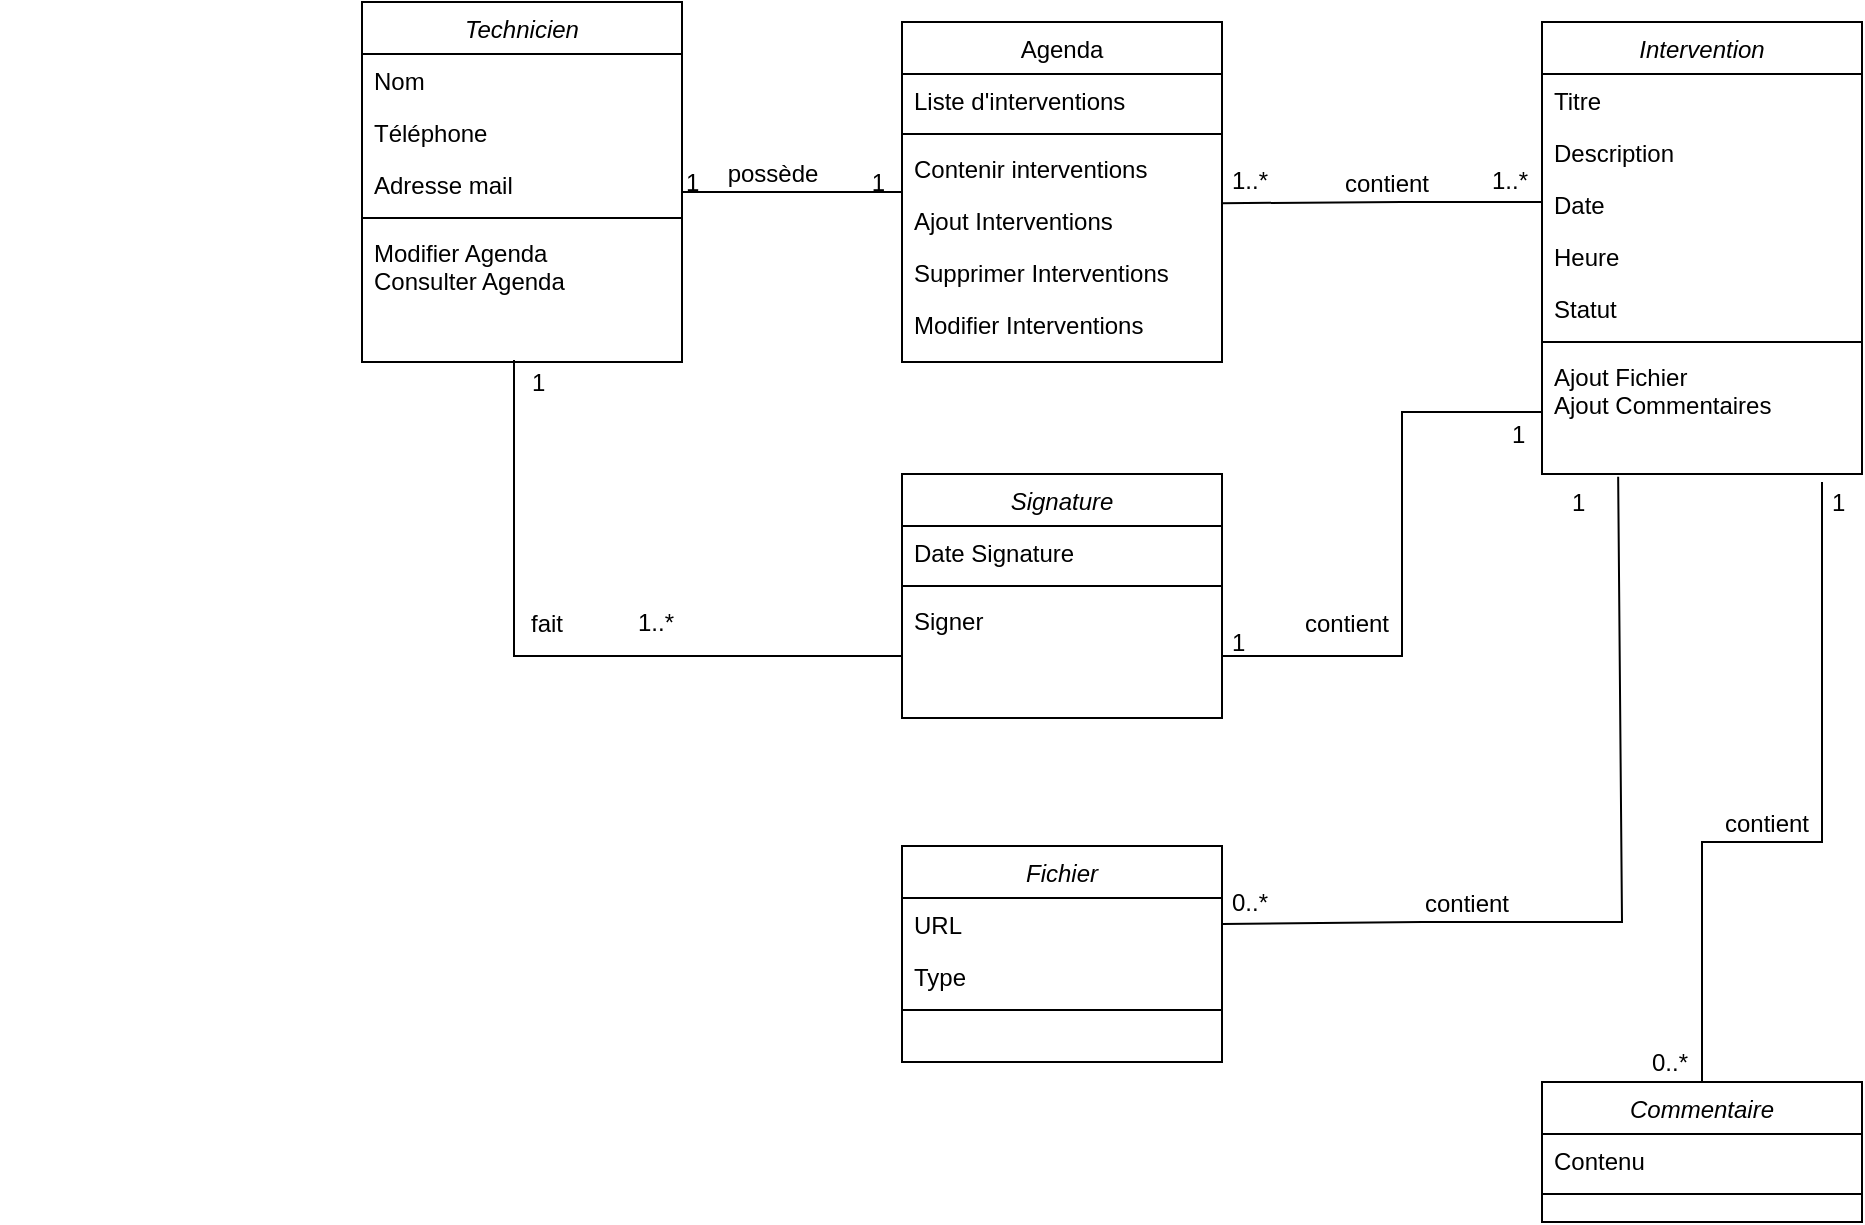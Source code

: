 <mxfile version="24.7.14">
  <diagram id="C5RBs43oDa-KdzZeNtuy" name="Page-1">
    <mxGraphModel grid="1" page="1" gridSize="10" guides="1" tooltips="1" connect="1" arrows="1" fold="1" pageScale="1" pageWidth="827" pageHeight="1169" math="0" shadow="0">
      <root>
        <mxCell id="WIyWlLk6GJQsqaUBKTNV-0" />
        <mxCell id="WIyWlLk6GJQsqaUBKTNV-1" parent="WIyWlLk6GJQsqaUBKTNV-0" />
        <mxCell id="zkfFHV4jXpPFQw0GAbJ--0" value="Technicien" style="swimlane;fontStyle=2;align=center;verticalAlign=top;childLayout=stackLayout;horizontal=1;startSize=26;horizontalStack=0;resizeParent=1;resizeLast=0;collapsible=1;marginBottom=0;rounded=0;shadow=0;strokeWidth=1;" vertex="1" parent="WIyWlLk6GJQsqaUBKTNV-1">
          <mxGeometry x="-700" y="280" width="160" height="180" as="geometry">
            <mxRectangle x="230" y="140" width="160" height="26" as="alternateBounds" />
          </mxGeometry>
        </mxCell>
        <mxCell id="zkfFHV4jXpPFQw0GAbJ--1" value="Nom" style="text;align=left;verticalAlign=top;spacingLeft=4;spacingRight=4;overflow=hidden;rotatable=0;points=[[0,0.5],[1,0.5]];portConstraint=eastwest;" vertex="1" parent="zkfFHV4jXpPFQw0GAbJ--0">
          <mxGeometry y="26" width="160" height="26" as="geometry" />
        </mxCell>
        <mxCell id="zkfFHV4jXpPFQw0GAbJ--2" value="Téléphone" style="text;align=left;verticalAlign=top;spacingLeft=4;spacingRight=4;overflow=hidden;rotatable=0;points=[[0,0.5],[1,0.5]];portConstraint=eastwest;rounded=0;shadow=0;html=0;" vertex="1" parent="zkfFHV4jXpPFQw0GAbJ--0">
          <mxGeometry y="52" width="160" height="26" as="geometry" />
        </mxCell>
        <mxCell id="zkfFHV4jXpPFQw0GAbJ--3" value="Adresse mail" style="text;align=left;verticalAlign=top;spacingLeft=4;spacingRight=4;overflow=hidden;rotatable=0;points=[[0,0.5],[1,0.5]];portConstraint=eastwest;rounded=0;shadow=0;html=0;" vertex="1" parent="zkfFHV4jXpPFQw0GAbJ--0">
          <mxGeometry y="78" width="160" height="26" as="geometry" />
        </mxCell>
        <mxCell id="zkfFHV4jXpPFQw0GAbJ--4" value="" style="line;html=1;strokeWidth=1;align=left;verticalAlign=middle;spacingTop=-1;spacingLeft=3;spacingRight=3;rotatable=0;labelPosition=right;points=[];portConstraint=eastwest;" vertex="1" parent="zkfFHV4jXpPFQw0GAbJ--0">
          <mxGeometry y="104" width="160" height="8" as="geometry" />
        </mxCell>
        <mxCell id="zkfFHV4jXpPFQw0GAbJ--5" value="Modifier Agenda&#xa;Consulter Agenda" style="text;align=left;verticalAlign=top;spacingLeft=4;spacingRight=4;overflow=hidden;rotatable=0;points=[[0,0.5],[1,0.5]];portConstraint=eastwest;" vertex="1" parent="zkfFHV4jXpPFQw0GAbJ--0">
          <mxGeometry y="112" width="160" height="68" as="geometry" />
        </mxCell>
        <mxCell id="zkfFHV4jXpPFQw0GAbJ--17" value="Agenda" style="swimlane;fontStyle=0;align=center;verticalAlign=top;childLayout=stackLayout;horizontal=1;startSize=26;horizontalStack=0;resizeParent=1;resizeLast=0;collapsible=1;marginBottom=0;rounded=0;shadow=0;strokeWidth=1;" vertex="1" parent="WIyWlLk6GJQsqaUBKTNV-1">
          <mxGeometry x="-430" y="290" width="160" height="170" as="geometry">
            <mxRectangle x="550" y="140" width="160" height="26" as="alternateBounds" />
          </mxGeometry>
        </mxCell>
        <mxCell id="zkfFHV4jXpPFQw0GAbJ--18" value="Liste d&#39;interventions" style="text;align=left;verticalAlign=top;spacingLeft=4;spacingRight=4;overflow=hidden;rotatable=0;points=[[0,0.5],[1,0.5]];portConstraint=eastwest;" vertex="1" parent="zkfFHV4jXpPFQw0GAbJ--17">
          <mxGeometry y="26" width="160" height="26" as="geometry" />
        </mxCell>
        <mxCell id="zkfFHV4jXpPFQw0GAbJ--23" value="" style="line;html=1;strokeWidth=1;align=left;verticalAlign=middle;spacingTop=-1;spacingLeft=3;spacingRight=3;rotatable=0;labelPosition=right;points=[];portConstraint=eastwest;" vertex="1" parent="zkfFHV4jXpPFQw0GAbJ--17">
          <mxGeometry y="52" width="160" height="8" as="geometry" />
        </mxCell>
        <mxCell id="zkfFHV4jXpPFQw0GAbJ--24" value="Contenir interventions" style="text;align=left;verticalAlign=top;spacingLeft=4;spacingRight=4;overflow=hidden;rotatable=0;points=[[0,0.5],[1,0.5]];portConstraint=eastwest;" vertex="1" parent="zkfFHV4jXpPFQw0GAbJ--17">
          <mxGeometry y="60" width="160" height="26" as="geometry" />
        </mxCell>
        <mxCell id="tYXcIxNK_4_2sW7x9YC5-11" value="Ajout Interventions" style="text;align=left;verticalAlign=top;spacingLeft=4;spacingRight=4;overflow=hidden;rotatable=0;points=[[0,0.5],[1,0.5]];portConstraint=eastwest;" vertex="1" parent="zkfFHV4jXpPFQw0GAbJ--17">
          <mxGeometry y="86" width="160" height="26" as="geometry" />
        </mxCell>
        <mxCell id="tYXcIxNK_4_2sW7x9YC5-12" value="Supprimer Interventions" style="text;align=left;verticalAlign=top;spacingLeft=4;spacingRight=4;overflow=hidden;rotatable=0;points=[[0,0.5],[1,0.5]];portConstraint=eastwest;" vertex="1" parent="zkfFHV4jXpPFQw0GAbJ--17">
          <mxGeometry y="112" width="160" height="26" as="geometry" />
        </mxCell>
        <mxCell id="tYXcIxNK_4_2sW7x9YC5-13" value="Modifier Interventions" style="text;align=left;verticalAlign=top;spacingLeft=4;spacingRight=4;overflow=hidden;rotatable=0;points=[[0,0.5],[1,0.5]];portConstraint=eastwest;" vertex="1" parent="zkfFHV4jXpPFQw0GAbJ--17">
          <mxGeometry y="138" width="160" height="26" as="geometry" />
        </mxCell>
        <mxCell id="zkfFHV4jXpPFQw0GAbJ--26" value="" style="endArrow=none;shadow=0;strokeWidth=1;rounded=0;curved=0;endFill=0;edgeStyle=elbowEdgeStyle;elbow=vertical;strokeColor=default;" edge="1" parent="WIyWlLk6GJQsqaUBKTNV-1" source="zkfFHV4jXpPFQw0GAbJ--0" target="zkfFHV4jXpPFQw0GAbJ--17">
          <mxGeometry x="0.5" y="41" relative="1" as="geometry">
            <mxPoint x="-370" y="372" as="sourcePoint" />
            <mxPoint x="-210" y="372" as="targetPoint" />
            <mxPoint x="-40" y="32" as="offset" />
          </mxGeometry>
        </mxCell>
        <mxCell id="zkfFHV4jXpPFQw0GAbJ--27" value="1" style="resizable=0;align=left;verticalAlign=bottom;labelBackgroundColor=none;fontSize=12;" connectable="0" vertex="1" parent="zkfFHV4jXpPFQw0GAbJ--26">
          <mxGeometry x="-1" relative="1" as="geometry">
            <mxPoint y="4" as="offset" />
          </mxGeometry>
        </mxCell>
        <mxCell id="zkfFHV4jXpPFQw0GAbJ--28" value="1" style="resizable=0;align=right;verticalAlign=bottom;labelBackgroundColor=none;fontSize=12;" connectable="0" vertex="1" parent="zkfFHV4jXpPFQw0GAbJ--26">
          <mxGeometry x="1" relative="1" as="geometry">
            <mxPoint x="-7" y="4" as="offset" />
          </mxGeometry>
        </mxCell>
        <mxCell id="zkfFHV4jXpPFQw0GAbJ--29" value="possède" style="text;html=1;resizable=0;points=[];;align=center;verticalAlign=middle;labelBackgroundColor=none;rounded=0;shadow=0;strokeWidth=1;fontSize=12;" connectable="0" vertex="1" parent="zkfFHV4jXpPFQw0GAbJ--26">
          <mxGeometry x="0.5" y="49" relative="1" as="geometry">
            <mxPoint x="-38" y="40" as="offset" />
          </mxGeometry>
        </mxCell>
        <mxCell id="tYXcIxNK_4_2sW7x9YC5-0" value="" style="endArrow=none;html=1;rounded=0;exitX=0.998;exitY=1.177;exitDx=0;exitDy=0;exitPerimeter=0;endFill=0;" edge="1" parent="WIyWlLk6GJQsqaUBKTNV-1" source="zkfFHV4jXpPFQw0GAbJ--24">
          <mxGeometry width="50" height="50" relative="1" as="geometry">
            <mxPoint x="-240" y="370" as="sourcePoint" />
            <mxPoint x="-110" y="380" as="targetPoint" />
            <Array as="points">
              <mxPoint x="-180" y="380" />
            </Array>
          </mxGeometry>
        </mxCell>
        <mxCell id="tYXcIxNK_4_2sW7x9YC5-1" value="Intervention" style="swimlane;fontStyle=2;align=center;verticalAlign=top;childLayout=stackLayout;horizontal=1;startSize=26;horizontalStack=0;resizeParent=1;resizeLast=0;collapsible=1;marginBottom=0;rounded=0;shadow=0;strokeWidth=1;" vertex="1" parent="WIyWlLk6GJQsqaUBKTNV-1">
          <mxGeometry x="-110" y="290" width="160" height="226" as="geometry">
            <mxRectangle x="230" y="140" width="160" height="26" as="alternateBounds" />
          </mxGeometry>
        </mxCell>
        <mxCell id="tYXcIxNK_4_2sW7x9YC5-2" value="Titre" style="text;align=left;verticalAlign=top;spacingLeft=4;spacingRight=4;overflow=hidden;rotatable=0;points=[[0,0.5],[1,0.5]];portConstraint=eastwest;" vertex="1" parent="tYXcIxNK_4_2sW7x9YC5-1">
          <mxGeometry y="26" width="160" height="26" as="geometry" />
        </mxCell>
        <mxCell id="tYXcIxNK_4_2sW7x9YC5-14" value="Description" style="text;align=left;verticalAlign=top;spacingLeft=4;spacingRight=4;overflow=hidden;rotatable=0;points=[[0,0.5],[1,0.5]];portConstraint=eastwest;" vertex="1" parent="tYXcIxNK_4_2sW7x9YC5-1">
          <mxGeometry y="52" width="160" height="26" as="geometry" />
        </mxCell>
        <mxCell id="tYXcIxNK_4_2sW7x9YC5-3" value="Date" style="text;align=left;verticalAlign=top;spacingLeft=4;spacingRight=4;overflow=hidden;rotatable=0;points=[[0,0.5],[1,0.5]];portConstraint=eastwest;rounded=0;shadow=0;html=0;" vertex="1" parent="tYXcIxNK_4_2sW7x9YC5-1">
          <mxGeometry y="78" width="160" height="26" as="geometry" />
        </mxCell>
        <mxCell id="tYXcIxNK_4_2sW7x9YC5-10" value="Heure" style="text;align=left;verticalAlign=top;spacingLeft=4;spacingRight=4;overflow=hidden;rotatable=0;points=[[0,0.5],[1,0.5]];portConstraint=eastwest;rounded=0;shadow=0;html=0;" vertex="1" parent="tYXcIxNK_4_2sW7x9YC5-1">
          <mxGeometry y="104" width="160" height="26" as="geometry" />
        </mxCell>
        <mxCell id="tYXcIxNK_4_2sW7x9YC5-4" value="Statut" style="text;align=left;verticalAlign=top;spacingLeft=4;spacingRight=4;overflow=hidden;rotatable=0;points=[[0,0.5],[1,0.5]];portConstraint=eastwest;rounded=0;shadow=0;html=0;" vertex="1" parent="tYXcIxNK_4_2sW7x9YC5-1">
          <mxGeometry y="130" width="160" height="26" as="geometry" />
        </mxCell>
        <mxCell id="tYXcIxNK_4_2sW7x9YC5-5" value="" style="line;html=1;strokeWidth=1;align=left;verticalAlign=middle;spacingTop=-1;spacingLeft=3;spacingRight=3;rotatable=0;labelPosition=right;points=[];portConstraint=eastwest;" vertex="1" parent="tYXcIxNK_4_2sW7x9YC5-1">
          <mxGeometry y="156" width="160" height="8" as="geometry" />
        </mxCell>
        <mxCell id="tYXcIxNK_4_2sW7x9YC5-6" value="Ajout Fichier&#xa;Ajout Commentaires&#xa;" style="text;align=left;verticalAlign=top;spacingLeft=4;spacingRight=4;overflow=hidden;rotatable=0;points=[[0,0.5],[1,0.5]];portConstraint=eastwest;" vertex="1" parent="tYXcIxNK_4_2sW7x9YC5-1">
          <mxGeometry y="164" width="160" height="62" as="geometry" />
        </mxCell>
        <mxCell id="tYXcIxNK_4_2sW7x9YC5-7" value="1..*" style="resizable=0;align=left;verticalAlign=bottom;labelBackgroundColor=none;fontSize=12;" connectable="0" vertex="1" parent="WIyWlLk6GJQsqaUBKTNV-1">
          <mxGeometry x="-530" y="389" as="geometry">
            <mxPoint x="263" y="-11" as="offset" />
          </mxGeometry>
        </mxCell>
        <mxCell id="tYXcIxNK_4_2sW7x9YC5-8" value="1..*" style="resizable=0;align=left;verticalAlign=bottom;labelBackgroundColor=none;fontSize=12;" connectable="0" vertex="1" parent="WIyWlLk6GJQsqaUBKTNV-1">
          <mxGeometry x="-400" y="389" as="geometry">
            <mxPoint x="263" y="-11" as="offset" />
          </mxGeometry>
        </mxCell>
        <mxCell id="tYXcIxNK_4_2sW7x9YC5-9" value="contient" style="text;html=1;resizable=0;points=[];;align=center;verticalAlign=middle;labelBackgroundColor=none;rounded=0;shadow=0;strokeWidth=1;fontSize=12;" connectable="0" vertex="1" parent="WIyWlLk6GJQsqaUBKTNV-1">
          <mxGeometry x="-240" y="350" as="geometry">
            <mxPoint x="52" y="21" as="offset" />
          </mxGeometry>
        </mxCell>
        <mxCell id="tYXcIxNK_4_2sW7x9YC5-15" value="" style="endArrow=none;html=1;rounded=0;exitX=0.238;exitY=1.023;exitDx=0;exitDy=0;exitPerimeter=0;entryX=1;entryY=0.5;entryDx=0;entryDy=0;endFill=0;" edge="1" parent="WIyWlLk6GJQsqaUBKTNV-1" source="tYXcIxNK_4_2sW7x9YC5-6" target="tYXcIxNK_4_2sW7x9YC5-17">
          <mxGeometry width="50" height="50" relative="1" as="geometry">
            <mxPoint x="-30" y="520" as="sourcePoint" />
            <mxPoint x="-270" y="660" as="targetPoint" />
            <Array as="points">
              <mxPoint x="-70" y="740" />
              <mxPoint x="-170" y="740" />
            </Array>
          </mxGeometry>
        </mxCell>
        <mxCell id="tYXcIxNK_4_2sW7x9YC5-16" value="Fichier" style="swimlane;fontStyle=2;align=center;verticalAlign=top;childLayout=stackLayout;horizontal=1;startSize=26;horizontalStack=0;resizeParent=1;resizeLast=0;collapsible=1;marginBottom=0;rounded=0;shadow=0;strokeWidth=1;" vertex="1" parent="WIyWlLk6GJQsqaUBKTNV-1">
          <mxGeometry x="-430" y="702" width="160" height="108" as="geometry">
            <mxRectangle x="230" y="140" width="160" height="26" as="alternateBounds" />
          </mxGeometry>
        </mxCell>
        <mxCell id="tYXcIxNK_4_2sW7x9YC5-17" value="URL&#xa;&#xa;" style="text;align=left;verticalAlign=top;spacingLeft=4;spacingRight=4;overflow=hidden;rotatable=0;points=[[0,0.5],[1,0.5]];portConstraint=eastwest;" vertex="1" parent="tYXcIxNK_4_2sW7x9YC5-16">
          <mxGeometry y="26" width="160" height="26" as="geometry" />
        </mxCell>
        <mxCell id="zs_j6bo2qMsAs6CfyAJA-0" value="Type" style="text;align=left;verticalAlign=top;spacingLeft=4;spacingRight=4;overflow=hidden;rotatable=0;points=[[0,0.5],[1,0.5]];portConstraint=eastwest;" vertex="1" parent="tYXcIxNK_4_2sW7x9YC5-16">
          <mxGeometry y="52" width="160" height="26" as="geometry" />
        </mxCell>
        <mxCell id="tYXcIxNK_4_2sW7x9YC5-22" value="" style="line;html=1;strokeWidth=1;align=left;verticalAlign=middle;spacingTop=-1;spacingLeft=3;spacingRight=3;rotatable=0;labelPosition=right;points=[];portConstraint=eastwest;" vertex="1" parent="tYXcIxNK_4_2sW7x9YC5-16">
          <mxGeometry y="78" width="160" height="8" as="geometry" />
        </mxCell>
        <mxCell id="tYXcIxNK_4_2sW7x9YC5-24" value="" style="endArrow=none;html=1;rounded=0;entryX=0.5;entryY=0;entryDx=0;entryDy=0;exitX=0.875;exitY=1.065;exitDx=0;exitDy=0;exitPerimeter=0;endFill=0;" edge="1" parent="WIyWlLk6GJQsqaUBKTNV-1" source="tYXcIxNK_4_2sW7x9YC5-6" target="tYXcIxNK_4_2sW7x9YC5-25">
          <mxGeometry width="50" height="50" relative="1" as="geometry">
            <mxPoint x="20" y="580" as="sourcePoint" />
            <mxPoint x="-160" y="820" as="targetPoint" />
            <Array as="points">
              <mxPoint x="30" y="700" />
              <mxPoint x="-30" y="700" />
              <mxPoint x="-30" y="750" />
            </Array>
          </mxGeometry>
        </mxCell>
        <mxCell id="tYXcIxNK_4_2sW7x9YC5-25" value="Commentaire" style="swimlane;fontStyle=2;align=center;verticalAlign=top;childLayout=stackLayout;horizontal=1;startSize=26;horizontalStack=0;resizeParent=1;resizeLast=0;collapsible=1;marginBottom=0;rounded=0;shadow=0;strokeWidth=1;" vertex="1" parent="WIyWlLk6GJQsqaUBKTNV-1">
          <mxGeometry x="-110" y="820" width="160" height="70" as="geometry">
            <mxRectangle x="230" y="140" width="160" height="26" as="alternateBounds" />
          </mxGeometry>
        </mxCell>
        <mxCell id="tYXcIxNK_4_2sW7x9YC5-26" value="Contenu" style="text;align=left;verticalAlign=top;spacingLeft=4;spacingRight=4;overflow=hidden;rotatable=0;points=[[0,0.5],[1,0.5]];portConstraint=eastwest;" vertex="1" parent="tYXcIxNK_4_2sW7x9YC5-25">
          <mxGeometry y="26" width="160" height="26" as="geometry" />
        </mxCell>
        <mxCell id="tYXcIxNK_4_2sW7x9YC5-31" value="" style="line;html=1;strokeWidth=1;align=left;verticalAlign=middle;spacingTop=-1;spacingLeft=3;spacingRight=3;rotatable=0;labelPosition=right;points=[];portConstraint=eastwest;" vertex="1" parent="tYXcIxNK_4_2sW7x9YC5-25">
          <mxGeometry y="52" width="160" height="8" as="geometry" />
        </mxCell>
        <mxCell id="tYXcIxNK_4_2sW7x9YC5-33" value="Signature" style="swimlane;fontStyle=2;align=center;verticalAlign=top;childLayout=stackLayout;horizontal=1;startSize=26;horizontalStack=0;resizeParent=1;resizeLast=0;collapsible=1;marginBottom=0;rounded=0;shadow=0;strokeWidth=1;" vertex="1" parent="WIyWlLk6GJQsqaUBKTNV-1">
          <mxGeometry x="-430" y="516" width="160" height="122" as="geometry">
            <mxRectangle x="230" y="140" width="160" height="26" as="alternateBounds" />
          </mxGeometry>
        </mxCell>
        <mxCell id="tYXcIxNK_4_2sW7x9YC5-38" value="Date Signature" style="text;align=left;verticalAlign=top;spacingLeft=4;spacingRight=4;overflow=hidden;rotatable=0;points=[[0,0.5],[1,0.5]];portConstraint=eastwest;rounded=0;shadow=0;html=0;" vertex="1" parent="tYXcIxNK_4_2sW7x9YC5-33">
          <mxGeometry y="26" width="160" height="26" as="geometry" />
        </mxCell>
        <mxCell id="tYXcIxNK_4_2sW7x9YC5-39" value="" style="line;html=1;strokeWidth=1;align=left;verticalAlign=middle;spacingTop=-1;spacingLeft=3;spacingRight=3;rotatable=0;labelPosition=right;points=[];portConstraint=eastwest;" vertex="1" parent="tYXcIxNK_4_2sW7x9YC5-33">
          <mxGeometry y="52" width="160" height="8" as="geometry" />
        </mxCell>
        <mxCell id="tYXcIxNK_4_2sW7x9YC5-40" value="Signer" style="text;align=left;verticalAlign=top;spacingLeft=4;spacingRight=4;overflow=hidden;rotatable=0;points=[[0,0.5],[1,0.5]];portConstraint=eastwest;" vertex="1" parent="tYXcIxNK_4_2sW7x9YC5-33">
          <mxGeometry y="60" width="160" height="62" as="geometry" />
        </mxCell>
        <mxCell id="tYXcIxNK_4_2sW7x9YC5-41" value="contient" style="text;html=1;resizable=0;points=[];;align=center;verticalAlign=middle;labelBackgroundColor=none;rounded=0;shadow=0;strokeWidth=1;fontSize=12;" connectable="0" vertex="1" parent="WIyWlLk6GJQsqaUBKTNV-1">
          <mxGeometry x="-200" y="710" as="geometry">
            <mxPoint x="52" y="21" as="offset" />
          </mxGeometry>
        </mxCell>
        <mxCell id="tYXcIxNK_4_2sW7x9YC5-42" value="contient" style="text;html=1;resizable=0;points=[];;align=center;verticalAlign=middle;labelBackgroundColor=none;rounded=0;shadow=0;strokeWidth=1;fontSize=12;" connectable="0" vertex="1" parent="WIyWlLk6GJQsqaUBKTNV-1">
          <mxGeometry x="-50" y="670" as="geometry">
            <mxPoint x="52" y="21" as="offset" />
          </mxGeometry>
        </mxCell>
        <mxCell id="tYXcIxNK_4_2sW7x9YC5-43" value="1" style="resizable=0;align=left;verticalAlign=bottom;labelBackgroundColor=none;fontSize=12;" connectable="0" vertex="1" parent="WIyWlLk6GJQsqaUBKTNV-1">
          <mxGeometry x="-360" y="550" as="geometry">
            <mxPoint x="263" y="-11" as="offset" />
          </mxGeometry>
        </mxCell>
        <mxCell id="tYXcIxNK_4_2sW7x9YC5-44" value="1" style="resizable=0;align=left;verticalAlign=bottom;labelBackgroundColor=none;fontSize=12;" connectable="0" vertex="1" parent="WIyWlLk6GJQsqaUBKTNV-1">
          <mxGeometry x="-230" y="550" as="geometry">
            <mxPoint x="263" y="-11" as="offset" />
          </mxGeometry>
        </mxCell>
        <mxCell id="tYXcIxNK_4_2sW7x9YC5-45" value="0..*" style="resizable=0;align=left;verticalAlign=bottom;labelBackgroundColor=none;fontSize=12;" connectable="0" vertex="1" parent="WIyWlLk6GJQsqaUBKTNV-1">
          <mxGeometry x="-530" y="750" as="geometry">
            <mxPoint x="263" y="-11" as="offset" />
          </mxGeometry>
        </mxCell>
        <mxCell id="tYXcIxNK_4_2sW7x9YC5-46" value="0..*" style="resizable=0;align=left;verticalAlign=bottom;labelBackgroundColor=none;fontSize=12;" connectable="0" vertex="1" parent="WIyWlLk6GJQsqaUBKTNV-1">
          <mxGeometry x="-320" y="830" as="geometry">
            <mxPoint x="263" y="-11" as="offset" />
          </mxGeometry>
        </mxCell>
        <mxCell id="tYXcIxNK_4_2sW7x9YC5-51" value="" style="endArrow=none;html=1;rounded=0;exitX=0.475;exitY=0.985;exitDx=0;exitDy=0;exitPerimeter=0;entryX=0;entryY=0.5;entryDx=0;entryDy=0;endFill=0;" edge="1" parent="WIyWlLk6GJQsqaUBKTNV-1" source="zkfFHV4jXpPFQw0GAbJ--5" target="tYXcIxNK_4_2sW7x9YC5-40">
          <mxGeometry width="50" height="50" relative="1" as="geometry">
            <mxPoint x="-62" y="527" as="sourcePoint" />
            <mxPoint x="-260" y="751" as="targetPoint" />
            <Array as="points">
              <mxPoint x="-624" y="607" />
            </Array>
          </mxGeometry>
        </mxCell>
        <mxCell id="tYXcIxNK_4_2sW7x9YC5-53" style="edgeStyle=none;rounded=0;orthogonalLoop=1;jettySize=auto;html=1;exitX=1;exitY=0.5;exitDx=0;exitDy=0;entryX=0;entryY=0.5;entryDx=0;entryDy=0;endArrow=none;endFill=0;" edge="1" parent="WIyWlLk6GJQsqaUBKTNV-1" source="tYXcIxNK_4_2sW7x9YC5-40" target="tYXcIxNK_4_2sW7x9YC5-6">
          <mxGeometry relative="1" as="geometry">
            <Array as="points">
              <mxPoint x="-180" y="607" />
              <mxPoint x="-180" y="485" />
            </Array>
          </mxGeometry>
        </mxCell>
        <mxCell id="tYXcIxNK_4_2sW7x9YC5-54" value="contient" style="text;html=1;resizable=0;points=[];;align=center;verticalAlign=middle;labelBackgroundColor=none;rounded=0;shadow=0;strokeWidth=1;fontSize=12;" connectable="0" vertex="1" parent="WIyWlLk6GJQsqaUBKTNV-1">
          <mxGeometry x="-260" y="570" as="geometry">
            <mxPoint x="52" y="21" as="offset" />
          </mxGeometry>
        </mxCell>
        <mxCell id="tYXcIxNK_4_2sW7x9YC5-55" value="1" style="resizable=0;align=left;verticalAlign=bottom;labelBackgroundColor=none;fontSize=12;" connectable="0" vertex="1" parent="WIyWlLk6GJQsqaUBKTNV-1">
          <mxGeometry x="-530" y="620" as="geometry">
            <mxPoint x="263" y="-11" as="offset" />
          </mxGeometry>
        </mxCell>
        <mxCell id="tYXcIxNK_4_2sW7x9YC5-56" value="1" style="resizable=0;align=left;verticalAlign=bottom;labelBackgroundColor=none;fontSize=12;" connectable="0" vertex="1" parent="WIyWlLk6GJQsqaUBKTNV-1">
          <mxGeometry x="-390" y="516" as="geometry">
            <mxPoint x="263" y="-11" as="offset" />
          </mxGeometry>
        </mxCell>
        <mxCell id="tYXcIxNK_4_2sW7x9YC5-57" value="fait" style="text;html=1;resizable=0;points=[];;align=center;verticalAlign=middle;labelBackgroundColor=none;rounded=0;shadow=0;strokeWidth=1;fontSize=12;" connectable="0" vertex="1" parent="WIyWlLk6GJQsqaUBKTNV-1">
          <mxGeometry x="-660" y="570" as="geometry">
            <mxPoint x="52" y="21" as="offset" />
          </mxGeometry>
        </mxCell>
        <mxCell id="tYXcIxNK_4_2sW7x9YC5-58" value="1..*" style="resizable=0;align=left;verticalAlign=bottom;labelBackgroundColor=none;fontSize=12;" connectable="0" vertex="1" parent="WIyWlLk6GJQsqaUBKTNV-1">
          <mxGeometry x="-827" y="610" as="geometry">
            <mxPoint x="263" y="-11" as="offset" />
          </mxGeometry>
        </mxCell>
        <mxCell id="tYXcIxNK_4_2sW7x9YC5-59" value="1" style="resizable=0;align=left;verticalAlign=bottom;labelBackgroundColor=none;fontSize=12;" connectable="0" vertex="1" parent="WIyWlLk6GJQsqaUBKTNV-1">
          <mxGeometry x="-880" y="490" as="geometry">
            <mxPoint x="263" y="-11" as="offset" />
          </mxGeometry>
        </mxCell>
      </root>
    </mxGraphModel>
  </diagram>
</mxfile>
